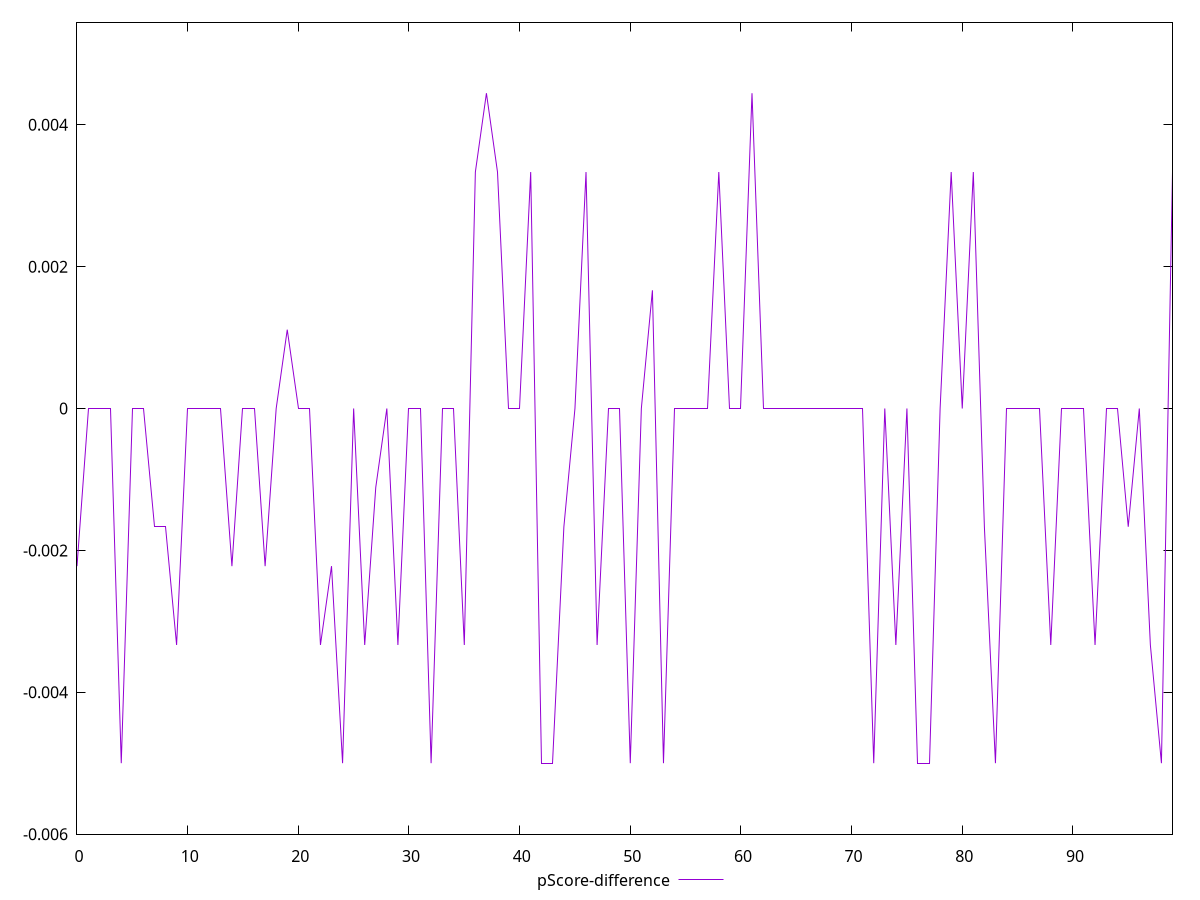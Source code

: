 reset

$pScoreDifference <<EOF
0 -0.0022222222222222365
1 0
2 0
3 0
4 -0.0050000000000000044
5 0
6 0
7 -0.0016666666666667052
8 -0.0016666666666665941
9 -0.0033333333333332993
10 0
11 0
12 0
13 0
14 -0.0022222222222222365
15 0
16 0
17 -0.0022222222222222365
18 0
19 0.0011111111111110628
20 0
21 0
22 -0.0033333333333334103
23 -0.0022222222222222365
24 -0.0050000000000000044
25 0
26 -0.0033333333333334103
27 -0.0011111111111110628
28 0
29 -0.0033333333333332993
30 0
31 0
32 -0.0050000000000000044
33 0
34 0
35 -0.0033333333333334103
36 0.0033333333333332993
37 0.004444444444444473
38 0.0033333333333332993
39 0
40 0
41 0.0033333333333332993
42 -0.0050000000000000044
43 -0.0050000000000000044
44 -0.0016666666666665941
45 0
46 0.0033333333333332993
47 -0.0033333333333332993
48 0
49 0
50 -0.0050000000000000044
51 0
52 0.0016666666666667052
53 -0.0050000000000000044
54 0
55 0
56 0
57 0
58 0.0033333333333334103
59 0
60 0
61 0.004444444444444473
62 0
63 0
64 0
65 0
66 0
67 0
68 0
69 0
70 0
71 0
72 -0.0050000000000000044
73 0
74 -0.0033333333333332993
75 0
76 -0.0050000000000000044
77 -0.0050000000000000044
78 0
79 0.0033333333333332993
80 0
81 0.0033333333333332993
82 -0.0016666666666665941
83 -0.0050000000000000044
84 0
85 0
86 0
87 0
88 -0.0033333333333332993
89 0
90 0
91 0
92 -0.0033333333333332993
93 0
94 0
95 -0.0016666666666667052
96 0
97 -0.0033333333333332993
98 -0.0050000000000000044
99 0.0033333333333332993
EOF

set key outside below
set xrange [0:99]
set yrange [-0.0060000000000000045:0.005444444444444473]
set trange [-0.0060000000000000045:0.005444444444444473]
set terminal svg size 640, 500 enhanced background rgb 'white'
set output "report_00013_2021-02-09T12-04-24.940Z/unused-css-rules/samples/pages+cached/pScore-difference/values.svg"

plot $pScoreDifference title "pScore-difference" with line

reset
